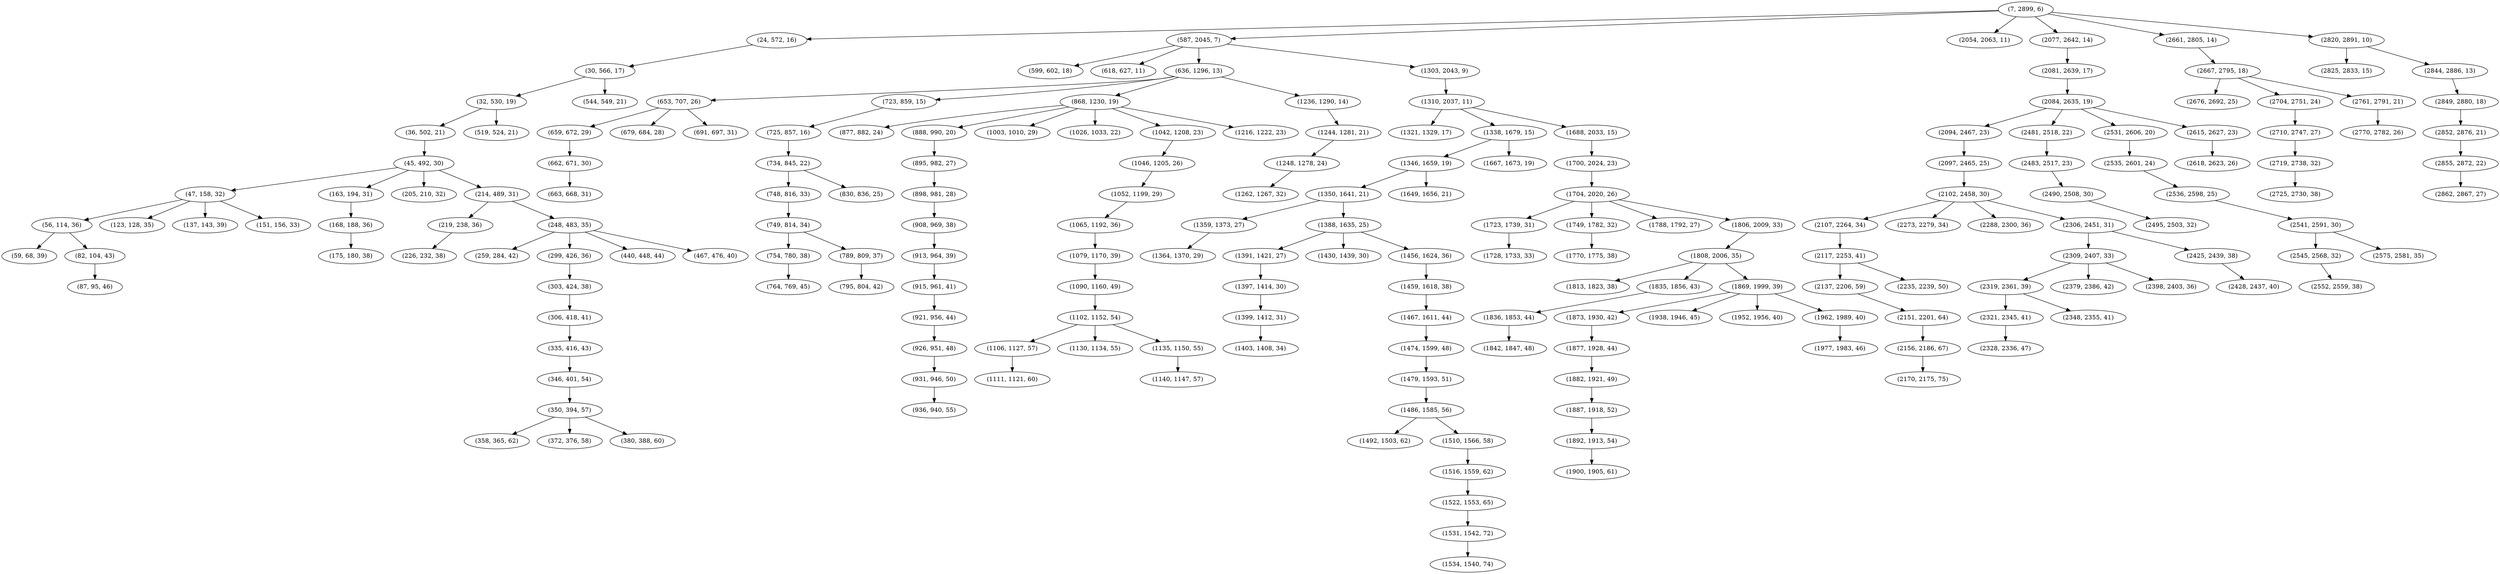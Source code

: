 digraph tree {
    "(7, 2899, 6)";
    "(24, 572, 16)";
    "(30, 566, 17)";
    "(32, 530, 19)";
    "(36, 502, 21)";
    "(45, 492, 30)";
    "(47, 158, 32)";
    "(56, 114, 36)";
    "(59, 68, 39)";
    "(82, 104, 43)";
    "(87, 95, 46)";
    "(123, 128, 35)";
    "(137, 143, 39)";
    "(151, 156, 33)";
    "(163, 194, 31)";
    "(168, 188, 36)";
    "(175, 180, 38)";
    "(205, 210, 32)";
    "(214, 489, 31)";
    "(219, 238, 36)";
    "(226, 232, 38)";
    "(248, 483, 35)";
    "(259, 284, 42)";
    "(299, 426, 36)";
    "(303, 424, 38)";
    "(306, 418, 41)";
    "(335, 416, 43)";
    "(346, 401, 54)";
    "(350, 394, 57)";
    "(358, 365, 62)";
    "(372, 376, 58)";
    "(380, 388, 60)";
    "(440, 448, 44)";
    "(467, 476, 40)";
    "(519, 524, 21)";
    "(544, 549, 21)";
    "(587, 2045, 7)";
    "(599, 602, 18)";
    "(618, 627, 11)";
    "(636, 1296, 13)";
    "(653, 707, 26)";
    "(659, 672, 29)";
    "(662, 671, 30)";
    "(663, 668, 31)";
    "(679, 684, 28)";
    "(691, 697, 31)";
    "(723, 859, 15)";
    "(725, 857, 16)";
    "(734, 845, 22)";
    "(748, 816, 33)";
    "(749, 814, 34)";
    "(754, 780, 38)";
    "(764, 769, 45)";
    "(789, 809, 37)";
    "(795, 804, 42)";
    "(830, 836, 25)";
    "(868, 1230, 19)";
    "(877, 882, 24)";
    "(888, 990, 20)";
    "(895, 982, 27)";
    "(898, 981, 28)";
    "(908, 969, 38)";
    "(913, 964, 39)";
    "(915, 961, 41)";
    "(921, 956, 44)";
    "(926, 951, 48)";
    "(931, 946, 50)";
    "(936, 940, 55)";
    "(1003, 1010, 29)";
    "(1026, 1033, 22)";
    "(1042, 1208, 23)";
    "(1046, 1205, 26)";
    "(1052, 1199, 29)";
    "(1065, 1192, 36)";
    "(1079, 1170, 39)";
    "(1090, 1160, 49)";
    "(1102, 1152, 54)";
    "(1106, 1127, 57)";
    "(1111, 1121, 60)";
    "(1130, 1134, 55)";
    "(1135, 1150, 55)";
    "(1140, 1147, 57)";
    "(1216, 1222, 23)";
    "(1236, 1290, 14)";
    "(1244, 1281, 21)";
    "(1248, 1278, 24)";
    "(1262, 1267, 32)";
    "(1303, 2043, 9)";
    "(1310, 2037, 11)";
    "(1321, 1329, 17)";
    "(1338, 1679, 15)";
    "(1346, 1659, 19)";
    "(1350, 1641, 21)";
    "(1359, 1373, 27)";
    "(1364, 1370, 29)";
    "(1388, 1635, 25)";
    "(1391, 1421, 27)";
    "(1397, 1414, 30)";
    "(1399, 1412, 31)";
    "(1403, 1408, 34)";
    "(1430, 1439, 30)";
    "(1456, 1624, 36)";
    "(1459, 1618, 38)";
    "(1467, 1611, 44)";
    "(1474, 1599, 48)";
    "(1479, 1593, 51)";
    "(1486, 1585, 56)";
    "(1492, 1503, 62)";
    "(1510, 1566, 58)";
    "(1516, 1559, 62)";
    "(1522, 1553, 65)";
    "(1531, 1542, 72)";
    "(1534, 1540, 74)";
    "(1649, 1656, 21)";
    "(1667, 1673, 19)";
    "(1688, 2033, 15)";
    "(1700, 2024, 23)";
    "(1704, 2020, 26)";
    "(1723, 1739, 31)";
    "(1728, 1733, 33)";
    "(1749, 1782, 32)";
    "(1770, 1775, 38)";
    "(1788, 1792, 27)";
    "(1806, 2009, 33)";
    "(1808, 2006, 35)";
    "(1813, 1823, 38)";
    "(1835, 1856, 43)";
    "(1836, 1853, 44)";
    "(1842, 1847, 48)";
    "(1869, 1999, 39)";
    "(1873, 1930, 42)";
    "(1877, 1928, 44)";
    "(1882, 1921, 49)";
    "(1887, 1918, 52)";
    "(1892, 1913, 54)";
    "(1900, 1905, 61)";
    "(1938, 1946, 45)";
    "(1952, 1956, 40)";
    "(1962, 1989, 40)";
    "(1977, 1983, 46)";
    "(2054, 2063, 11)";
    "(2077, 2642, 14)";
    "(2081, 2639, 17)";
    "(2084, 2635, 19)";
    "(2094, 2467, 23)";
    "(2097, 2465, 25)";
    "(2102, 2458, 30)";
    "(2107, 2264, 34)";
    "(2117, 2253, 41)";
    "(2137, 2206, 59)";
    "(2151, 2201, 64)";
    "(2156, 2186, 67)";
    "(2170, 2175, 75)";
    "(2235, 2239, 50)";
    "(2273, 2279, 34)";
    "(2288, 2300, 36)";
    "(2306, 2451, 31)";
    "(2309, 2407, 33)";
    "(2319, 2361, 39)";
    "(2321, 2345, 41)";
    "(2328, 2336, 47)";
    "(2348, 2355, 41)";
    "(2379, 2386, 42)";
    "(2398, 2403, 36)";
    "(2425, 2439, 38)";
    "(2428, 2437, 40)";
    "(2481, 2518, 22)";
    "(2483, 2517, 23)";
    "(2490, 2508, 30)";
    "(2495, 2503, 32)";
    "(2531, 2606, 20)";
    "(2535, 2601, 24)";
    "(2536, 2598, 25)";
    "(2541, 2591, 30)";
    "(2545, 2568, 32)";
    "(2552, 2559, 38)";
    "(2575, 2581, 35)";
    "(2615, 2627, 23)";
    "(2618, 2623, 26)";
    "(2661, 2805, 14)";
    "(2667, 2795, 18)";
    "(2676, 2692, 25)";
    "(2704, 2751, 24)";
    "(2710, 2747, 27)";
    "(2719, 2738, 32)";
    "(2725, 2730, 38)";
    "(2761, 2791, 21)";
    "(2770, 2782, 26)";
    "(2820, 2891, 10)";
    "(2825, 2833, 15)";
    "(2844, 2886, 13)";
    "(2849, 2880, 18)";
    "(2852, 2876, 21)";
    "(2855, 2872, 22)";
    "(2862, 2867, 27)";
    "(7, 2899, 6)" -> "(24, 572, 16)";
    "(7, 2899, 6)" -> "(587, 2045, 7)";
    "(7, 2899, 6)" -> "(2054, 2063, 11)";
    "(7, 2899, 6)" -> "(2077, 2642, 14)";
    "(7, 2899, 6)" -> "(2661, 2805, 14)";
    "(7, 2899, 6)" -> "(2820, 2891, 10)";
    "(24, 572, 16)" -> "(30, 566, 17)";
    "(30, 566, 17)" -> "(32, 530, 19)";
    "(30, 566, 17)" -> "(544, 549, 21)";
    "(32, 530, 19)" -> "(36, 502, 21)";
    "(32, 530, 19)" -> "(519, 524, 21)";
    "(36, 502, 21)" -> "(45, 492, 30)";
    "(45, 492, 30)" -> "(47, 158, 32)";
    "(45, 492, 30)" -> "(163, 194, 31)";
    "(45, 492, 30)" -> "(205, 210, 32)";
    "(45, 492, 30)" -> "(214, 489, 31)";
    "(47, 158, 32)" -> "(56, 114, 36)";
    "(47, 158, 32)" -> "(123, 128, 35)";
    "(47, 158, 32)" -> "(137, 143, 39)";
    "(47, 158, 32)" -> "(151, 156, 33)";
    "(56, 114, 36)" -> "(59, 68, 39)";
    "(56, 114, 36)" -> "(82, 104, 43)";
    "(82, 104, 43)" -> "(87, 95, 46)";
    "(163, 194, 31)" -> "(168, 188, 36)";
    "(168, 188, 36)" -> "(175, 180, 38)";
    "(214, 489, 31)" -> "(219, 238, 36)";
    "(214, 489, 31)" -> "(248, 483, 35)";
    "(219, 238, 36)" -> "(226, 232, 38)";
    "(248, 483, 35)" -> "(259, 284, 42)";
    "(248, 483, 35)" -> "(299, 426, 36)";
    "(248, 483, 35)" -> "(440, 448, 44)";
    "(248, 483, 35)" -> "(467, 476, 40)";
    "(299, 426, 36)" -> "(303, 424, 38)";
    "(303, 424, 38)" -> "(306, 418, 41)";
    "(306, 418, 41)" -> "(335, 416, 43)";
    "(335, 416, 43)" -> "(346, 401, 54)";
    "(346, 401, 54)" -> "(350, 394, 57)";
    "(350, 394, 57)" -> "(358, 365, 62)";
    "(350, 394, 57)" -> "(372, 376, 58)";
    "(350, 394, 57)" -> "(380, 388, 60)";
    "(587, 2045, 7)" -> "(599, 602, 18)";
    "(587, 2045, 7)" -> "(618, 627, 11)";
    "(587, 2045, 7)" -> "(636, 1296, 13)";
    "(587, 2045, 7)" -> "(1303, 2043, 9)";
    "(636, 1296, 13)" -> "(653, 707, 26)";
    "(636, 1296, 13)" -> "(723, 859, 15)";
    "(636, 1296, 13)" -> "(868, 1230, 19)";
    "(636, 1296, 13)" -> "(1236, 1290, 14)";
    "(653, 707, 26)" -> "(659, 672, 29)";
    "(653, 707, 26)" -> "(679, 684, 28)";
    "(653, 707, 26)" -> "(691, 697, 31)";
    "(659, 672, 29)" -> "(662, 671, 30)";
    "(662, 671, 30)" -> "(663, 668, 31)";
    "(723, 859, 15)" -> "(725, 857, 16)";
    "(725, 857, 16)" -> "(734, 845, 22)";
    "(734, 845, 22)" -> "(748, 816, 33)";
    "(734, 845, 22)" -> "(830, 836, 25)";
    "(748, 816, 33)" -> "(749, 814, 34)";
    "(749, 814, 34)" -> "(754, 780, 38)";
    "(749, 814, 34)" -> "(789, 809, 37)";
    "(754, 780, 38)" -> "(764, 769, 45)";
    "(789, 809, 37)" -> "(795, 804, 42)";
    "(868, 1230, 19)" -> "(877, 882, 24)";
    "(868, 1230, 19)" -> "(888, 990, 20)";
    "(868, 1230, 19)" -> "(1003, 1010, 29)";
    "(868, 1230, 19)" -> "(1026, 1033, 22)";
    "(868, 1230, 19)" -> "(1042, 1208, 23)";
    "(868, 1230, 19)" -> "(1216, 1222, 23)";
    "(888, 990, 20)" -> "(895, 982, 27)";
    "(895, 982, 27)" -> "(898, 981, 28)";
    "(898, 981, 28)" -> "(908, 969, 38)";
    "(908, 969, 38)" -> "(913, 964, 39)";
    "(913, 964, 39)" -> "(915, 961, 41)";
    "(915, 961, 41)" -> "(921, 956, 44)";
    "(921, 956, 44)" -> "(926, 951, 48)";
    "(926, 951, 48)" -> "(931, 946, 50)";
    "(931, 946, 50)" -> "(936, 940, 55)";
    "(1042, 1208, 23)" -> "(1046, 1205, 26)";
    "(1046, 1205, 26)" -> "(1052, 1199, 29)";
    "(1052, 1199, 29)" -> "(1065, 1192, 36)";
    "(1065, 1192, 36)" -> "(1079, 1170, 39)";
    "(1079, 1170, 39)" -> "(1090, 1160, 49)";
    "(1090, 1160, 49)" -> "(1102, 1152, 54)";
    "(1102, 1152, 54)" -> "(1106, 1127, 57)";
    "(1102, 1152, 54)" -> "(1130, 1134, 55)";
    "(1102, 1152, 54)" -> "(1135, 1150, 55)";
    "(1106, 1127, 57)" -> "(1111, 1121, 60)";
    "(1135, 1150, 55)" -> "(1140, 1147, 57)";
    "(1236, 1290, 14)" -> "(1244, 1281, 21)";
    "(1244, 1281, 21)" -> "(1248, 1278, 24)";
    "(1248, 1278, 24)" -> "(1262, 1267, 32)";
    "(1303, 2043, 9)" -> "(1310, 2037, 11)";
    "(1310, 2037, 11)" -> "(1321, 1329, 17)";
    "(1310, 2037, 11)" -> "(1338, 1679, 15)";
    "(1310, 2037, 11)" -> "(1688, 2033, 15)";
    "(1338, 1679, 15)" -> "(1346, 1659, 19)";
    "(1338, 1679, 15)" -> "(1667, 1673, 19)";
    "(1346, 1659, 19)" -> "(1350, 1641, 21)";
    "(1346, 1659, 19)" -> "(1649, 1656, 21)";
    "(1350, 1641, 21)" -> "(1359, 1373, 27)";
    "(1350, 1641, 21)" -> "(1388, 1635, 25)";
    "(1359, 1373, 27)" -> "(1364, 1370, 29)";
    "(1388, 1635, 25)" -> "(1391, 1421, 27)";
    "(1388, 1635, 25)" -> "(1430, 1439, 30)";
    "(1388, 1635, 25)" -> "(1456, 1624, 36)";
    "(1391, 1421, 27)" -> "(1397, 1414, 30)";
    "(1397, 1414, 30)" -> "(1399, 1412, 31)";
    "(1399, 1412, 31)" -> "(1403, 1408, 34)";
    "(1456, 1624, 36)" -> "(1459, 1618, 38)";
    "(1459, 1618, 38)" -> "(1467, 1611, 44)";
    "(1467, 1611, 44)" -> "(1474, 1599, 48)";
    "(1474, 1599, 48)" -> "(1479, 1593, 51)";
    "(1479, 1593, 51)" -> "(1486, 1585, 56)";
    "(1486, 1585, 56)" -> "(1492, 1503, 62)";
    "(1486, 1585, 56)" -> "(1510, 1566, 58)";
    "(1510, 1566, 58)" -> "(1516, 1559, 62)";
    "(1516, 1559, 62)" -> "(1522, 1553, 65)";
    "(1522, 1553, 65)" -> "(1531, 1542, 72)";
    "(1531, 1542, 72)" -> "(1534, 1540, 74)";
    "(1688, 2033, 15)" -> "(1700, 2024, 23)";
    "(1700, 2024, 23)" -> "(1704, 2020, 26)";
    "(1704, 2020, 26)" -> "(1723, 1739, 31)";
    "(1704, 2020, 26)" -> "(1749, 1782, 32)";
    "(1704, 2020, 26)" -> "(1788, 1792, 27)";
    "(1704, 2020, 26)" -> "(1806, 2009, 33)";
    "(1723, 1739, 31)" -> "(1728, 1733, 33)";
    "(1749, 1782, 32)" -> "(1770, 1775, 38)";
    "(1806, 2009, 33)" -> "(1808, 2006, 35)";
    "(1808, 2006, 35)" -> "(1813, 1823, 38)";
    "(1808, 2006, 35)" -> "(1835, 1856, 43)";
    "(1808, 2006, 35)" -> "(1869, 1999, 39)";
    "(1835, 1856, 43)" -> "(1836, 1853, 44)";
    "(1836, 1853, 44)" -> "(1842, 1847, 48)";
    "(1869, 1999, 39)" -> "(1873, 1930, 42)";
    "(1869, 1999, 39)" -> "(1938, 1946, 45)";
    "(1869, 1999, 39)" -> "(1952, 1956, 40)";
    "(1869, 1999, 39)" -> "(1962, 1989, 40)";
    "(1873, 1930, 42)" -> "(1877, 1928, 44)";
    "(1877, 1928, 44)" -> "(1882, 1921, 49)";
    "(1882, 1921, 49)" -> "(1887, 1918, 52)";
    "(1887, 1918, 52)" -> "(1892, 1913, 54)";
    "(1892, 1913, 54)" -> "(1900, 1905, 61)";
    "(1962, 1989, 40)" -> "(1977, 1983, 46)";
    "(2077, 2642, 14)" -> "(2081, 2639, 17)";
    "(2081, 2639, 17)" -> "(2084, 2635, 19)";
    "(2084, 2635, 19)" -> "(2094, 2467, 23)";
    "(2084, 2635, 19)" -> "(2481, 2518, 22)";
    "(2084, 2635, 19)" -> "(2531, 2606, 20)";
    "(2084, 2635, 19)" -> "(2615, 2627, 23)";
    "(2094, 2467, 23)" -> "(2097, 2465, 25)";
    "(2097, 2465, 25)" -> "(2102, 2458, 30)";
    "(2102, 2458, 30)" -> "(2107, 2264, 34)";
    "(2102, 2458, 30)" -> "(2273, 2279, 34)";
    "(2102, 2458, 30)" -> "(2288, 2300, 36)";
    "(2102, 2458, 30)" -> "(2306, 2451, 31)";
    "(2107, 2264, 34)" -> "(2117, 2253, 41)";
    "(2117, 2253, 41)" -> "(2137, 2206, 59)";
    "(2117, 2253, 41)" -> "(2235, 2239, 50)";
    "(2137, 2206, 59)" -> "(2151, 2201, 64)";
    "(2151, 2201, 64)" -> "(2156, 2186, 67)";
    "(2156, 2186, 67)" -> "(2170, 2175, 75)";
    "(2306, 2451, 31)" -> "(2309, 2407, 33)";
    "(2306, 2451, 31)" -> "(2425, 2439, 38)";
    "(2309, 2407, 33)" -> "(2319, 2361, 39)";
    "(2309, 2407, 33)" -> "(2379, 2386, 42)";
    "(2309, 2407, 33)" -> "(2398, 2403, 36)";
    "(2319, 2361, 39)" -> "(2321, 2345, 41)";
    "(2319, 2361, 39)" -> "(2348, 2355, 41)";
    "(2321, 2345, 41)" -> "(2328, 2336, 47)";
    "(2425, 2439, 38)" -> "(2428, 2437, 40)";
    "(2481, 2518, 22)" -> "(2483, 2517, 23)";
    "(2483, 2517, 23)" -> "(2490, 2508, 30)";
    "(2490, 2508, 30)" -> "(2495, 2503, 32)";
    "(2531, 2606, 20)" -> "(2535, 2601, 24)";
    "(2535, 2601, 24)" -> "(2536, 2598, 25)";
    "(2536, 2598, 25)" -> "(2541, 2591, 30)";
    "(2541, 2591, 30)" -> "(2545, 2568, 32)";
    "(2541, 2591, 30)" -> "(2575, 2581, 35)";
    "(2545, 2568, 32)" -> "(2552, 2559, 38)";
    "(2615, 2627, 23)" -> "(2618, 2623, 26)";
    "(2661, 2805, 14)" -> "(2667, 2795, 18)";
    "(2667, 2795, 18)" -> "(2676, 2692, 25)";
    "(2667, 2795, 18)" -> "(2704, 2751, 24)";
    "(2667, 2795, 18)" -> "(2761, 2791, 21)";
    "(2704, 2751, 24)" -> "(2710, 2747, 27)";
    "(2710, 2747, 27)" -> "(2719, 2738, 32)";
    "(2719, 2738, 32)" -> "(2725, 2730, 38)";
    "(2761, 2791, 21)" -> "(2770, 2782, 26)";
    "(2820, 2891, 10)" -> "(2825, 2833, 15)";
    "(2820, 2891, 10)" -> "(2844, 2886, 13)";
    "(2844, 2886, 13)" -> "(2849, 2880, 18)";
    "(2849, 2880, 18)" -> "(2852, 2876, 21)";
    "(2852, 2876, 21)" -> "(2855, 2872, 22)";
    "(2855, 2872, 22)" -> "(2862, 2867, 27)";
}
